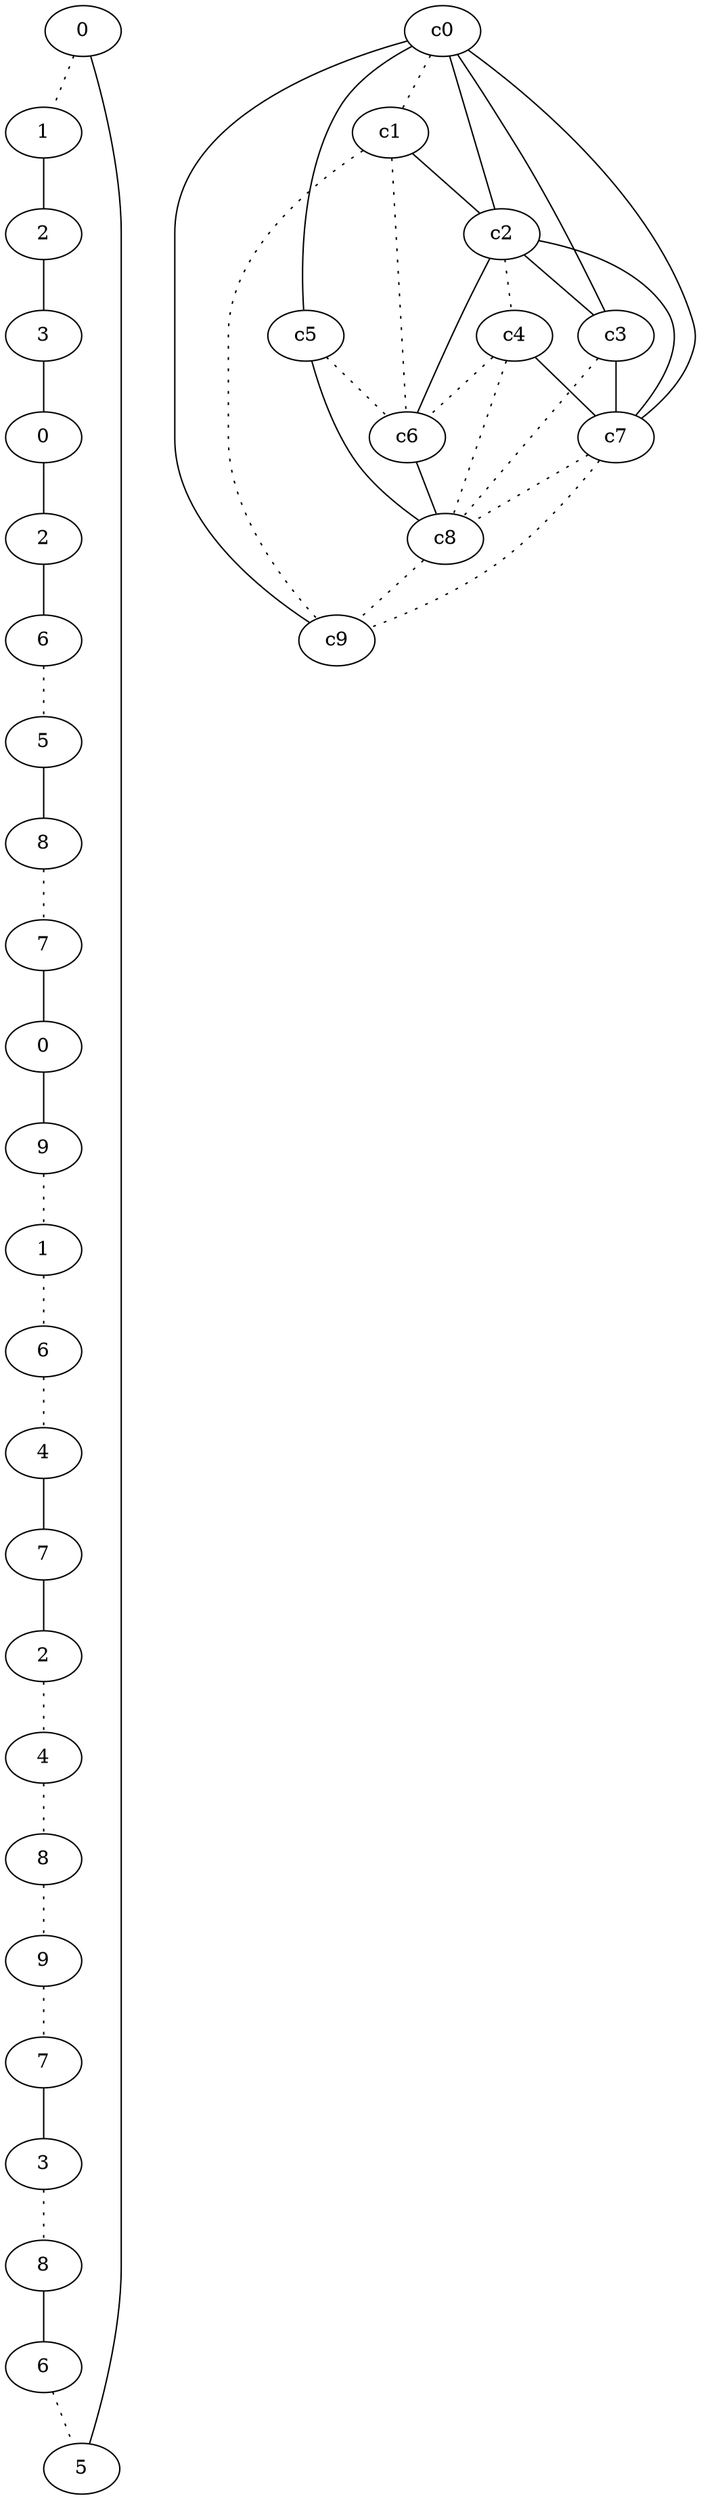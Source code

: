 graph {
a0[label=0];
a1[label=1];
a2[label=2];
a3[label=3];
a4[label=0];
a5[label=2];
a6[label=6];
a7[label=5];
a8[label=8];
a9[label=7];
a10[label=0];
a11[label=9];
a12[label=1];
a13[label=6];
a14[label=4];
a15[label=7];
a16[label=2];
a17[label=4];
a18[label=8];
a19[label=9];
a20[label=7];
a21[label=3];
a22[label=8];
a23[label=6];
a24[label=5];
a0 -- a1 [style=dotted];
a0 -- a24;
a1 -- a2;
a2 -- a3;
a3 -- a4;
a4 -- a5;
a5 -- a6;
a6 -- a7 [style=dotted];
a7 -- a8;
a8 -- a9 [style=dotted];
a9 -- a10;
a10 -- a11;
a11 -- a12 [style=dotted];
a12 -- a13 [style=dotted];
a13 -- a14 [style=dotted];
a14 -- a15;
a15 -- a16;
a16 -- a17 [style=dotted];
a17 -- a18 [style=dotted];
a18 -- a19 [style=dotted];
a19 -- a20 [style=dotted];
a20 -- a21;
a21 -- a22 [style=dotted];
a22 -- a23;
a23 -- a24 [style=dotted];
c0 -- c1 [style=dotted];
c0 -- c2;
c0 -- c3;
c0 -- c5;
c0 -- c7;
c0 -- c9;
c1 -- c2;
c1 -- c6 [style=dotted];
c1 -- c9 [style=dotted];
c2 -- c3;
c2 -- c4 [style=dotted];
c2 -- c6;
c2 -- c7;
c3 -- c7;
c3 -- c8 [style=dotted];
c4 -- c6 [style=dotted];
c4 -- c7;
c4 -- c8 [style=dotted];
c5 -- c6 [style=dotted];
c5 -- c8;
c6 -- c8;
c7 -- c8 [style=dotted];
c7 -- c9 [style=dotted];
c8 -- c9 [style=dotted];
}
